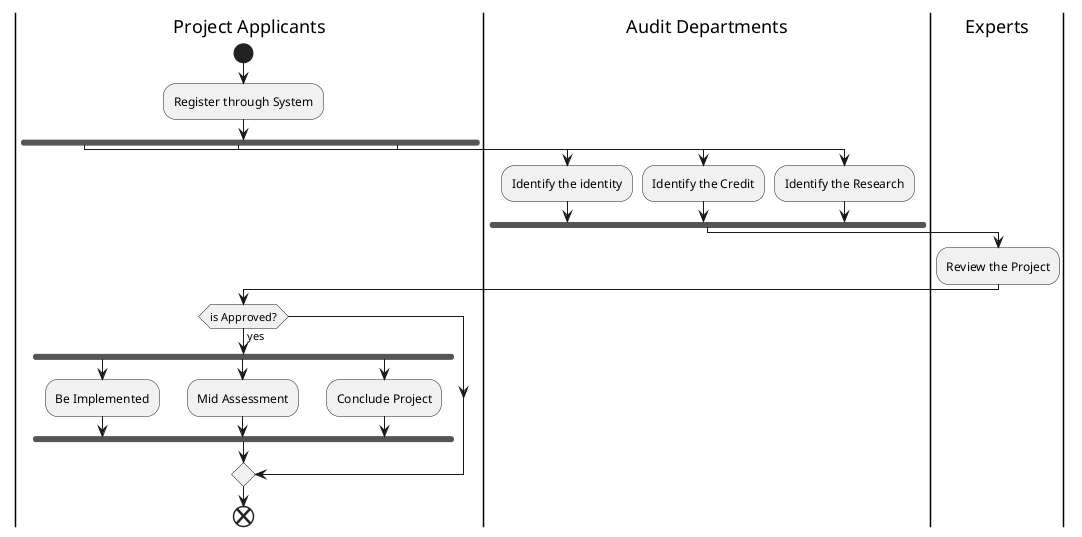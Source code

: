 @startuml ResearchProjectManagementSystem
|Project Applicants|
start              
:Register through System;
fork                
|Audit Departments|          
:Identify the identity;      
fork again                   
:Identify the Credit;        
fork again                   
:Identify the Research;      
end fork                     
|Experts|                    
:Review the Project;         
|Project Applicants|         
if (is Approved?) then (yes) 
  fork              
  :Be Implemented;  
  fork again        
  :Mid Assessment;          
  fork again        
  :Conclude Project;
  end fork
endif
end     
@enduml                      